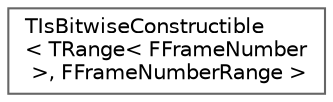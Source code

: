 digraph "Graphical Class Hierarchy"
{
 // INTERACTIVE_SVG=YES
 // LATEX_PDF_SIZE
  bgcolor="transparent";
  edge [fontname=Helvetica,fontsize=10,labelfontname=Helvetica,labelfontsize=10];
  node [fontname=Helvetica,fontsize=10,shape=box,height=0.2,width=0.4];
  rankdir="LR";
  Node0 [id="Node000000",label="TIsBitwiseConstructible\l\< TRange\< FFrameNumber\l \>, FFrameNumberRange \>",height=0.2,width=0.4,color="grey40", fillcolor="white", style="filled",URL="$d2/d9c/structTIsBitwiseConstructible_3_01TRange_3_01FFrameNumber_01_4_00_01FFrameNumberRange_01_4.html",tooltip=" "];
}

